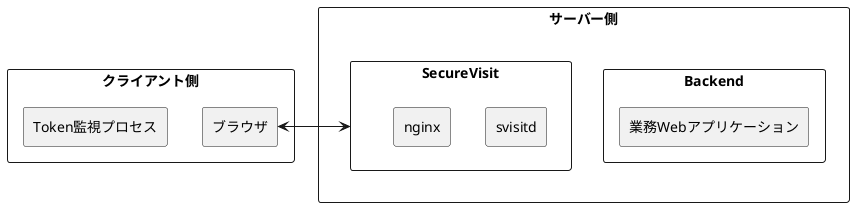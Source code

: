@startuml
skinparam BackgroundColor transparent
skinparam componentStyle rectangle
component "クライアント側" as client {
     [ブラウザ] as browser
     [Token監視プロセス]
}

component "サーバー側" as server {
   component Backend {
     [業務Webアプリケーション]
   }
   component SecureVisit {
     [svisitd]
     [nginx]
   }
}
[browser] <-> [SecureVisit]
@enduml